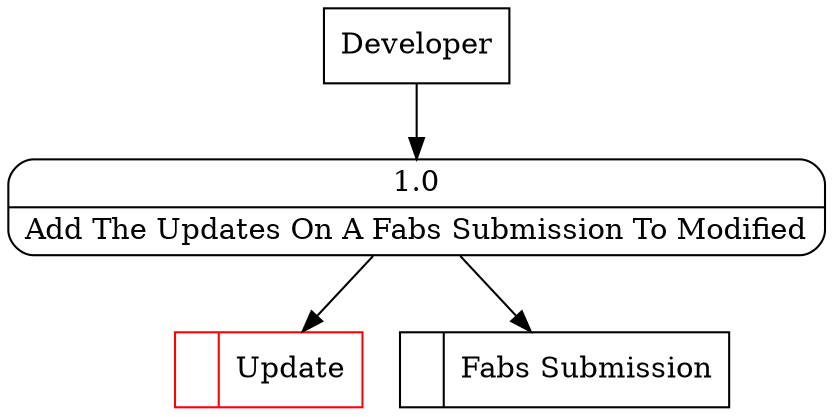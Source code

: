 digraph dfd2{ 
node[shape=record]
200 [label="<f0>  |<f1> Update " color=red];
201 [label="<f0>  |<f1> Fabs Submission " ];
202 [label="Developer" shape=box];
203 [label="{<f0> 1.0|<f1> Add The Updates On A Fabs Submission To Modified }" shape=Mrecord];
202 -> 203
203 -> 200
203 -> 201
}